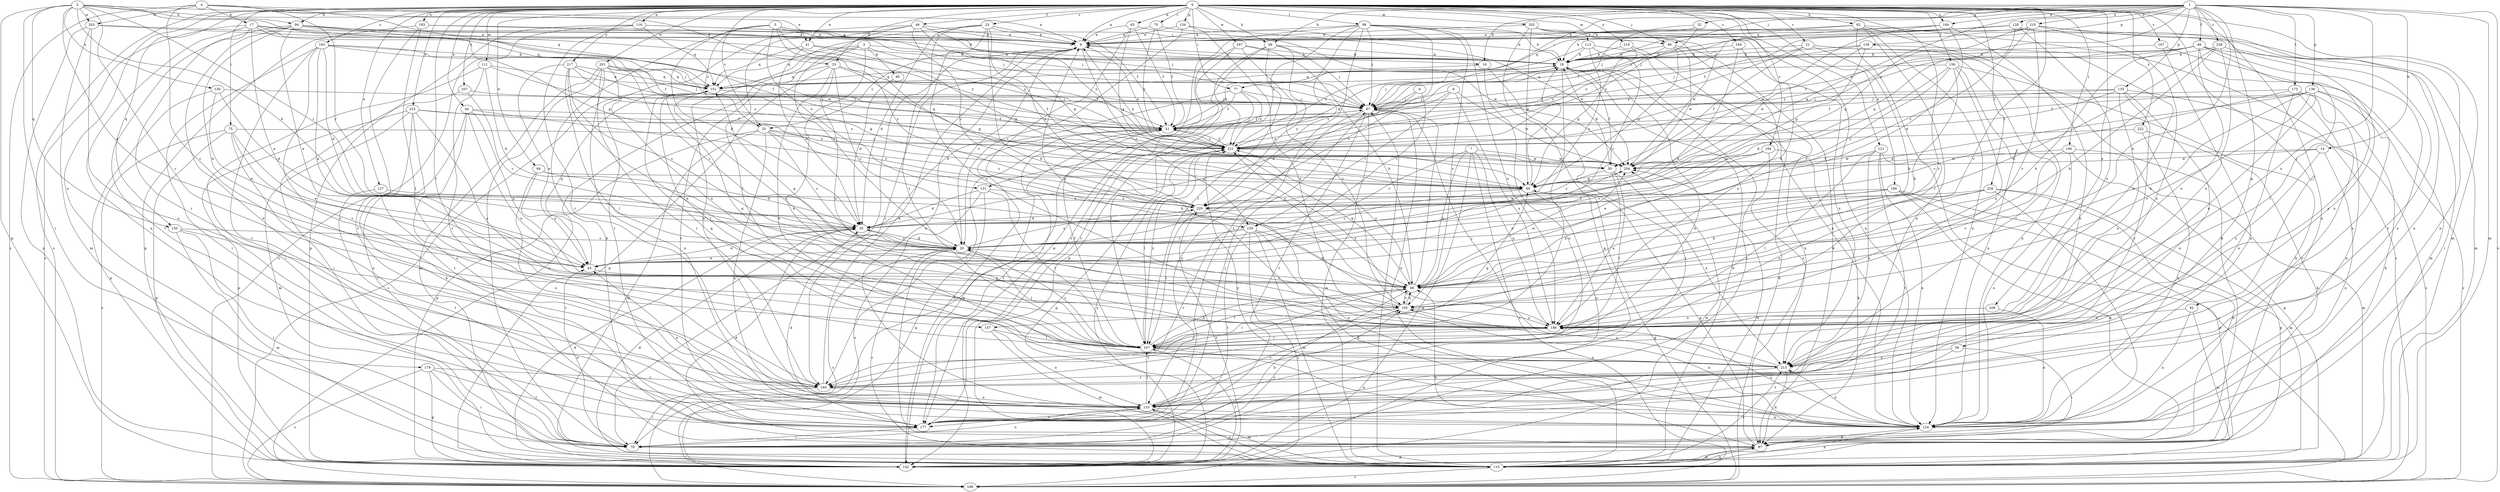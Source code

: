 strict digraph  {
0;
1;
2;
3;
4;
5;
6;
7;
8;
9;
14;
16;
17;
18;
21;
23;
25;
26;
33;
35;
40;
41;
43;
46;
48;
50;
51;
52;
56;
60;
62;
64;
65;
66;
69;
70;
75;
77;
78;
82;
86;
87;
94;
95;
97;
98;
106;
107;
111;
113;
115;
116;
121;
124;
127;
128;
130;
131;
133;
134;
135;
136;
138;
142;
150;
151;
156;
157;
159;
160;
163;
164;
167;
168;
175;
177;
179;
180;
183;
184;
186;
194;
195;
197;
201;
202;
203;
204;
207;
208;
210;
213;
215;
217;
219;
221;
222;
226;
228;
229;
0 -> 9  [label=a];
0 -> 21  [label=c];
0 -> 23  [label=c];
0 -> 25  [label=c];
0 -> 33  [label=d];
0 -> 40  [label=e];
0 -> 41  [label=e];
0 -> 46  [label=f];
0 -> 62  [label=h];
0 -> 64  [label=h];
0 -> 65  [label=h];
0 -> 66  [label=h];
0 -> 70  [label=i];
0 -> 75  [label=i];
0 -> 77  [label=i];
0 -> 82  [label=j];
0 -> 86  [label=j];
0 -> 94  [label=k];
0 -> 98  [label=l];
0 -> 106  [label=l];
0 -> 107  [label=l];
0 -> 111  [label=m];
0 -> 113  [label=m];
0 -> 115  [label=m];
0 -> 116  [label=n];
0 -> 121  [label=n];
0 -> 124  [label=n];
0 -> 127  [label=o];
0 -> 134  [label=p];
0 -> 150  [label=q];
0 -> 156  [label=r];
0 -> 157  [label=r];
0 -> 163  [label=s];
0 -> 164  [label=s];
0 -> 167  [label=s];
0 -> 168  [label=s];
0 -> 179  [label=u];
0 -> 180  [label=u];
0 -> 183  [label=u];
0 -> 184  [label=u];
0 -> 194  [label=v];
0 -> 195  [label=v];
0 -> 197  [label=w];
0 -> 201  [label=w];
0 -> 202  [label=w];
0 -> 207  [label=x];
0 -> 208  [label=x];
0 -> 215  [label=y];
0 -> 217  [label=y];
0 -> 219  [label=y];
0 -> 222  [label=z];
0 -> 226  [label=z];
1 -> 14  [label=b];
1 -> 16  [label=b];
1 -> 48  [label=f];
1 -> 52  [label=g];
1 -> 56  [label=g];
1 -> 60  [label=g];
1 -> 66  [label=h];
1 -> 69  [label=h];
1 -> 77  [label=i];
1 -> 86  [label=j];
1 -> 115  [label=m];
1 -> 128  [label=o];
1 -> 135  [label=p];
1 -> 136  [label=p];
1 -> 138  [label=p];
1 -> 168  [label=s];
1 -> 175  [label=t];
1 -> 184  [label=u];
1 -> 186  [label=u];
1 -> 210  [label=x];
1 -> 221  [label=y];
1 -> 228  [label=z];
2 -> 33  [label=d];
2 -> 35  [label=d];
2 -> 41  [label=e];
2 -> 43  [label=e];
2 -> 50  [label=f];
2 -> 78  [label=i];
2 -> 94  [label=k];
2 -> 130  [label=o];
2 -> 142  [label=p];
2 -> 150  [label=q];
2 -> 157  [label=r];
2 -> 159  [label=r];
2 -> 203  [label=w];
3 -> 16  [label=b];
3 -> 50  [label=f];
3 -> 95  [label=k];
3 -> 151  [label=q];
3 -> 168  [label=s];
3 -> 177  [label=t];
3 -> 213  [label=x];
4 -> 9  [label=a];
4 -> 17  [label=b];
4 -> 151  [label=q];
4 -> 159  [label=r];
4 -> 168  [label=s];
4 -> 195  [label=v];
4 -> 203  [label=w];
5 -> 9  [label=a];
5 -> 18  [label=b];
5 -> 25  [label=c];
5 -> 35  [label=d];
5 -> 60  [label=g];
5 -> 86  [label=j];
5 -> 97  [label=k];
5 -> 131  [label=o];
5 -> 229  [label=z];
6 -> 87  [label=j];
6 -> 131  [label=o];
6 -> 159  [label=r];
6 -> 186  [label=u];
6 -> 204  [label=w];
7 -> 69  [label=h];
7 -> 142  [label=p];
7 -> 159  [label=r];
7 -> 168  [label=s];
7 -> 186  [label=u];
7 -> 204  [label=w];
8 -> 35  [label=d];
8 -> 87  [label=j];
8 -> 159  [label=r];
9 -> 18  [label=b];
9 -> 25  [label=c];
9 -> 26  [label=c];
9 -> 78  [label=i];
9 -> 159  [label=r];
9 -> 160  [label=r];
14 -> 50  [label=f];
14 -> 124  [label=n];
14 -> 186  [label=u];
14 -> 204  [label=w];
16 -> 78  [label=i];
16 -> 133  [label=o];
16 -> 151  [label=q];
17 -> 9  [label=a];
17 -> 43  [label=e];
17 -> 60  [label=g];
17 -> 124  [label=n];
17 -> 160  [label=r];
17 -> 168  [label=s];
17 -> 204  [label=w];
17 -> 221  [label=y];
18 -> 9  [label=a];
18 -> 50  [label=f];
18 -> 78  [label=i];
18 -> 87  [label=j];
18 -> 107  [label=l];
18 -> 151  [label=q];
21 -> 18  [label=b];
21 -> 50  [label=f];
21 -> 69  [label=h];
21 -> 124  [label=n];
21 -> 160  [label=r];
21 -> 221  [label=y];
23 -> 9  [label=a];
23 -> 35  [label=d];
23 -> 51  [label=f];
23 -> 69  [label=h];
23 -> 107  [label=l];
23 -> 133  [label=o];
23 -> 186  [label=u];
23 -> 229  [label=z];
25 -> 26  [label=c];
25 -> 69  [label=h];
25 -> 115  [label=m];
25 -> 124  [label=n];
25 -> 142  [label=p];
25 -> 221  [label=y];
25 -> 229  [label=z];
26 -> 35  [label=d];
26 -> 43  [label=e];
26 -> 107  [label=l];
26 -> 168  [label=s];
26 -> 229  [label=z];
33 -> 26  [label=c];
33 -> 51  [label=f];
33 -> 60  [label=g];
33 -> 142  [label=p];
33 -> 151  [label=q];
33 -> 186  [label=u];
33 -> 213  [label=x];
35 -> 26  [label=c];
35 -> 43  [label=e];
35 -> 204  [label=w];
40 -> 51  [label=f];
40 -> 69  [label=h];
40 -> 78  [label=i];
40 -> 133  [label=o];
40 -> 186  [label=u];
40 -> 229  [label=z];
41 -> 18  [label=b];
41 -> 35  [label=d];
41 -> 60  [label=g];
41 -> 151  [label=q];
43 -> 69  [label=h];
43 -> 151  [label=q];
46 -> 9  [label=a];
46 -> 26  [label=c];
46 -> 60  [label=g];
46 -> 107  [label=l];
46 -> 177  [label=t];
46 -> 221  [label=y];
46 -> 229  [label=z];
48 -> 18  [label=b];
48 -> 51  [label=f];
48 -> 69  [label=h];
48 -> 78  [label=i];
48 -> 107  [label=l];
48 -> 133  [label=o];
48 -> 186  [label=u];
48 -> 213  [label=x];
48 -> 221  [label=y];
50 -> 18  [label=b];
50 -> 107  [label=l];
50 -> 186  [label=u];
50 -> 213  [label=x];
50 -> 229  [label=z];
51 -> 18  [label=b];
51 -> 87  [label=j];
51 -> 142  [label=p];
51 -> 160  [label=r];
51 -> 177  [label=t];
51 -> 221  [label=y];
52 -> 9  [label=a];
52 -> 51  [label=f];
52 -> 221  [label=y];
56 -> 78  [label=i];
56 -> 177  [label=t];
56 -> 213  [label=x];
60 -> 18  [label=b];
60 -> 26  [label=c];
60 -> 133  [label=o];
60 -> 229  [label=z];
62 -> 9  [label=a];
62 -> 87  [label=j];
62 -> 97  [label=k];
62 -> 107  [label=l];
62 -> 124  [label=n];
62 -> 133  [label=o];
62 -> 168  [label=s];
64 -> 35  [label=d];
64 -> 43  [label=e];
64 -> 60  [label=g];
64 -> 133  [label=o];
65 -> 9  [label=a];
65 -> 51  [label=f];
65 -> 60  [label=g];
65 -> 186  [label=u];
65 -> 204  [label=w];
66 -> 18  [label=b];
66 -> 87  [label=j];
66 -> 107  [label=l];
66 -> 142  [label=p];
66 -> 177  [label=t];
66 -> 229  [label=z];
69 -> 87  [label=j];
69 -> 107  [label=l];
69 -> 151  [label=q];
69 -> 160  [label=r];
69 -> 195  [label=v];
69 -> 204  [label=w];
69 -> 221  [label=y];
70 -> 9  [label=a];
70 -> 18  [label=b];
70 -> 51  [label=f];
70 -> 221  [label=y];
75 -> 43  [label=e];
75 -> 133  [label=o];
75 -> 142  [label=p];
75 -> 168  [label=s];
75 -> 195  [label=v];
75 -> 221  [label=y];
77 -> 35  [label=d];
77 -> 51  [label=f];
77 -> 87  [label=j];
77 -> 107  [label=l];
77 -> 221  [label=y];
78 -> 43  [label=e];
78 -> 69  [label=h];
78 -> 133  [label=o];
78 -> 195  [label=v];
82 -> 115  [label=m];
82 -> 124  [label=n];
82 -> 186  [label=u];
86 -> 18  [label=b];
86 -> 60  [label=g];
86 -> 97  [label=k];
86 -> 204  [label=w];
86 -> 221  [label=y];
87 -> 51  [label=f];
87 -> 115  [label=m];
87 -> 124  [label=n];
87 -> 133  [label=o];
87 -> 177  [label=t];
94 -> 9  [label=a];
94 -> 18  [label=b];
94 -> 43  [label=e];
94 -> 69  [label=h];
94 -> 87  [label=j];
94 -> 133  [label=o];
94 -> 177  [label=t];
94 -> 221  [label=y];
95 -> 35  [label=d];
97 -> 26  [label=c];
97 -> 35  [label=d];
97 -> 60  [label=g];
97 -> 115  [label=m];
97 -> 142  [label=p];
98 -> 9  [label=a];
98 -> 18  [label=b];
98 -> 26  [label=c];
98 -> 87  [label=j];
98 -> 124  [label=n];
98 -> 142  [label=p];
98 -> 177  [label=t];
98 -> 186  [label=u];
98 -> 195  [label=v];
98 -> 221  [label=y];
98 -> 229  [label=z];
106 -> 115  [label=m];
106 -> 124  [label=n];
106 -> 142  [label=p];
106 -> 195  [label=v];
106 -> 204  [label=w];
107 -> 26  [label=c];
107 -> 51  [label=f];
107 -> 60  [label=g];
107 -> 69  [label=h];
107 -> 124  [label=n];
107 -> 213  [label=x];
107 -> 221  [label=y];
111 -> 35  [label=d];
111 -> 51  [label=f];
111 -> 78  [label=i];
111 -> 151  [label=q];
111 -> 160  [label=r];
113 -> 18  [label=b];
113 -> 26  [label=c];
113 -> 97  [label=k];
113 -> 221  [label=y];
113 -> 229  [label=z];
115 -> 18  [label=b];
115 -> 26  [label=c];
115 -> 35  [label=d];
115 -> 69  [label=h];
115 -> 87  [label=j];
115 -> 97  [label=k];
115 -> 124  [label=n];
115 -> 133  [label=o];
115 -> 168  [label=s];
115 -> 204  [label=w];
115 -> 213  [label=x];
116 -> 9  [label=a];
116 -> 87  [label=j];
116 -> 142  [label=p];
116 -> 151  [label=q];
116 -> 160  [label=r];
116 -> 168  [label=s];
121 -> 107  [label=l];
121 -> 124  [label=n];
121 -> 168  [label=s];
121 -> 177  [label=t];
121 -> 204  [label=w];
121 -> 213  [label=x];
124 -> 97  [label=k];
124 -> 186  [label=u];
124 -> 213  [label=x];
124 -> 221  [label=y];
127 -> 177  [label=t];
127 -> 229  [label=z];
128 -> 9  [label=a];
128 -> 18  [label=b];
128 -> 60  [label=g];
128 -> 87  [label=j];
128 -> 124  [label=n];
128 -> 151  [label=q];
128 -> 177  [label=t];
128 -> 186  [label=u];
130 -> 35  [label=d];
130 -> 43  [label=e];
130 -> 87  [label=j];
130 -> 142  [label=p];
131 -> 35  [label=d];
131 -> 107  [label=l];
131 -> 142  [label=p];
131 -> 168  [label=s];
131 -> 229  [label=z];
133 -> 9  [label=a];
133 -> 43  [label=e];
133 -> 107  [label=l];
133 -> 115  [label=m];
133 -> 124  [label=n];
133 -> 177  [label=t];
133 -> 195  [label=v];
134 -> 9  [label=a];
134 -> 26  [label=c];
134 -> 186  [label=u];
134 -> 204  [label=w];
135 -> 51  [label=f];
135 -> 87  [label=j];
135 -> 133  [label=o];
135 -> 160  [label=r];
135 -> 168  [label=s];
135 -> 213  [label=x];
135 -> 221  [label=y];
136 -> 35  [label=d];
136 -> 51  [label=f];
136 -> 69  [label=h];
136 -> 87  [label=j];
136 -> 168  [label=s];
136 -> 186  [label=u];
136 -> 195  [label=v];
136 -> 213  [label=x];
138 -> 18  [label=b];
138 -> 60  [label=g];
138 -> 87  [label=j];
138 -> 186  [label=u];
138 -> 204  [label=w];
142 -> 35  [label=d];
142 -> 51  [label=f];
142 -> 107  [label=l];
142 -> 204  [label=w];
142 -> 221  [label=y];
142 -> 229  [label=z];
150 -> 26  [label=c];
150 -> 78  [label=i];
150 -> 115  [label=m];
150 -> 160  [label=r];
151 -> 87  [label=j];
151 -> 107  [label=l];
151 -> 168  [label=s];
151 -> 195  [label=v];
156 -> 26  [label=c];
156 -> 35  [label=d];
156 -> 69  [label=h];
156 -> 97  [label=k];
156 -> 124  [label=n];
156 -> 151  [label=q];
156 -> 186  [label=u];
157 -> 107  [label=l];
157 -> 115  [label=m];
157 -> 133  [label=o];
159 -> 26  [label=c];
159 -> 69  [label=h];
159 -> 97  [label=k];
159 -> 115  [label=m];
159 -> 160  [label=r];
159 -> 168  [label=s];
159 -> 177  [label=t];
160 -> 9  [label=a];
160 -> 18  [label=b];
160 -> 78  [label=i];
160 -> 133  [label=o];
163 -> 18  [label=b];
163 -> 35  [label=d];
163 -> 43  [label=e];
163 -> 51  [label=f];
163 -> 78  [label=i];
163 -> 87  [label=j];
163 -> 160  [label=r];
163 -> 177  [label=t];
164 -> 18  [label=b];
164 -> 43  [label=e];
164 -> 213  [label=x];
167 -> 18  [label=b];
167 -> 115  [label=m];
167 -> 124  [label=n];
168 -> 18  [label=b];
168 -> 60  [label=g];
175 -> 26  [label=c];
175 -> 87  [label=j];
175 -> 97  [label=k];
175 -> 124  [label=n];
175 -> 133  [label=o];
175 -> 177  [label=t];
177 -> 35  [label=d];
177 -> 78  [label=i];
177 -> 87  [label=j];
179 -> 78  [label=i];
179 -> 142  [label=p];
179 -> 160  [label=r];
179 -> 168  [label=s];
179 -> 177  [label=t];
180 -> 43  [label=e];
180 -> 69  [label=h];
180 -> 97  [label=k];
180 -> 115  [label=m];
180 -> 142  [label=p];
180 -> 229  [label=z];
183 -> 9  [label=a];
183 -> 87  [label=j];
183 -> 107  [label=l];
183 -> 142  [label=p];
183 -> 177  [label=t];
184 -> 9  [label=a];
184 -> 35  [label=d];
184 -> 133  [label=o];
184 -> 204  [label=w];
184 -> 221  [label=y];
186 -> 107  [label=l];
186 -> 151  [label=q];
186 -> 160  [label=r];
186 -> 221  [label=y];
194 -> 26  [label=c];
194 -> 43  [label=e];
194 -> 97  [label=k];
194 -> 204  [label=w];
194 -> 213  [label=x];
195 -> 9  [label=a];
195 -> 26  [label=c];
195 -> 69  [label=h];
195 -> 107  [label=l];
195 -> 124  [label=n];
195 -> 186  [label=u];
197 -> 18  [label=b];
197 -> 69  [label=h];
197 -> 78  [label=i];
197 -> 177  [label=t];
197 -> 195  [label=v];
201 -> 26  [label=c];
201 -> 60  [label=g];
201 -> 78  [label=i];
201 -> 87  [label=j];
201 -> 115  [label=m];
201 -> 124  [label=n];
201 -> 151  [label=q];
201 -> 160  [label=r];
201 -> 186  [label=u];
202 -> 9  [label=a];
202 -> 60  [label=g];
202 -> 69  [label=h];
202 -> 124  [label=n];
202 -> 142  [label=p];
202 -> 204  [label=w];
203 -> 9  [label=a];
203 -> 115  [label=m];
203 -> 133  [label=o];
203 -> 142  [label=p];
203 -> 151  [label=q];
204 -> 9  [label=a];
204 -> 60  [label=g];
207 -> 26  [label=c];
207 -> 78  [label=i];
207 -> 87  [label=j];
208 -> 124  [label=n];
208 -> 186  [label=u];
210 -> 9  [label=a];
210 -> 51  [label=f];
210 -> 60  [label=g];
210 -> 87  [label=j];
210 -> 115  [label=m];
210 -> 124  [label=n];
210 -> 195  [label=v];
210 -> 213  [label=x];
210 -> 229  [label=z];
213 -> 87  [label=j];
213 -> 97  [label=k];
213 -> 151  [label=q];
213 -> 160  [label=r];
213 -> 195  [label=v];
215 -> 51  [label=f];
215 -> 97  [label=k];
215 -> 115  [label=m];
215 -> 142  [label=p];
215 -> 177  [label=t];
215 -> 186  [label=u];
215 -> 221  [label=y];
217 -> 26  [label=c];
217 -> 43  [label=e];
217 -> 51  [label=f];
217 -> 107  [label=l];
217 -> 151  [label=q];
217 -> 186  [label=u];
217 -> 221  [label=y];
219 -> 18  [label=b];
219 -> 60  [label=g];
219 -> 186  [label=u];
221 -> 9  [label=a];
221 -> 18  [label=b];
221 -> 51  [label=f];
221 -> 69  [label=h];
221 -> 107  [label=l];
221 -> 142  [label=p];
221 -> 204  [label=w];
222 -> 97  [label=k];
222 -> 124  [label=n];
222 -> 221  [label=y];
226 -> 69  [label=h];
226 -> 78  [label=i];
226 -> 97  [label=k];
226 -> 142  [label=p];
226 -> 186  [label=u];
226 -> 229  [label=z];
228 -> 18  [label=b];
228 -> 43  [label=e];
228 -> 69  [label=h];
228 -> 186  [label=u];
228 -> 213  [label=x];
229 -> 35  [label=d];
229 -> 107  [label=l];
229 -> 124  [label=n];
}
